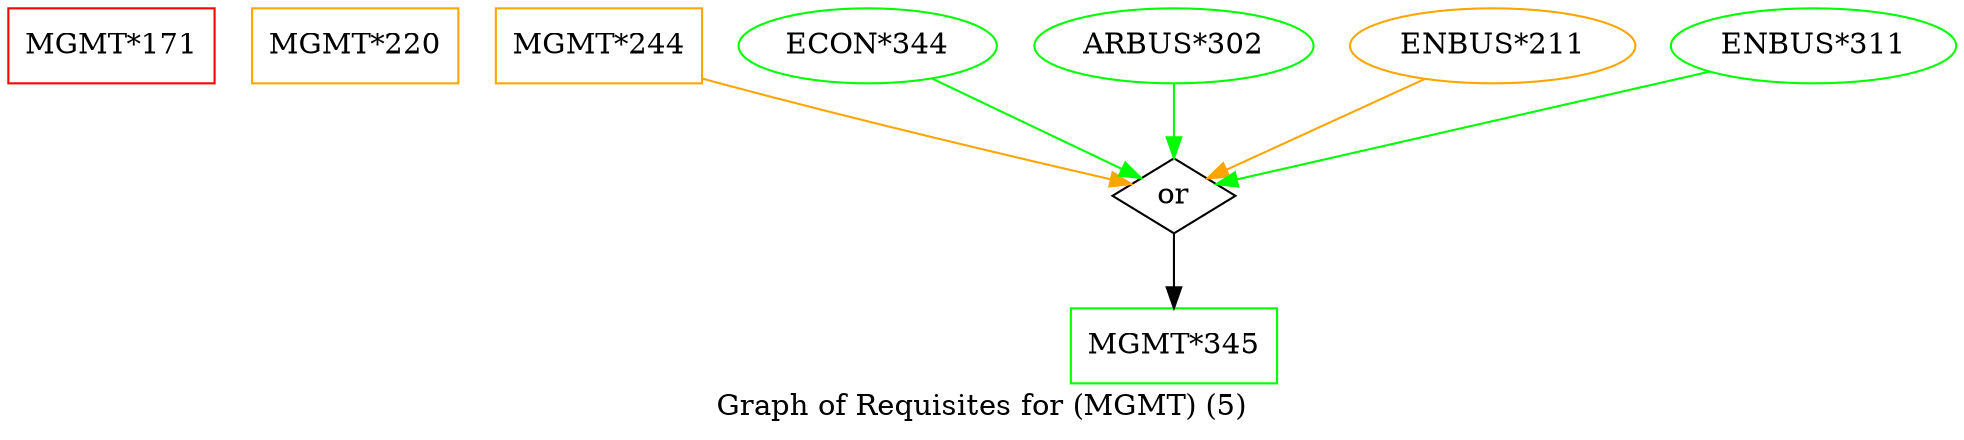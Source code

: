 strict digraph "" {
	graph [bb="0,0,934.74,203",
		label="Graph of Requisites for (MGMT) (5)",
		lheight=0.21,
		lp="467.37,11.5",
		lwidth=3.54
	];
	node [label="\N"];
	"MGMT*171"	[color=red,
		height=0.5,
		pos="49.5,185",
		shape=box,
		width=1.375];
	"MGMT*220"	[color=orange,
		height=0.5,
		pos="166.5,185",
		shape=box,
		width=1.375];
	"MGMT*244"	[color=orange,
		height=0.5,
		pos="283.5,185",
		shape=box,
		width=1.375];
	or335	[height=0.5,
		label=or,
		pos="559.5,113",
		shape=diamond,
		width=0.81703];
	"MGMT*244" -> or335	[color=orange,
		pos="e,538.98,118.65 333.13,169.29 335.96,168.5 338.76,167.73 341.5,167 408.09,149.16 486.81,130.65 529.06,120.93"];
	"MGMT*345"	[color=green,
		height=0.5,
		pos="559.5,41",
		shape=box,
		width=1.375];
	or335 -> "MGMT*345"	[pos="e,559.5,59.104 559.5,94.697 559.5,86.983 559.5,77.712 559.5,69.112"];
	"ECON*344"	[color=green,
		height=0.5,
		pos="412.5,185",
		width=1.7151];
	"ECON*344" -> or335	[color=green,
		pos="e,543.67,121.54 443.32,169.33 470.37,156.44 509.23,137.94 534.42,125.94"];
	"ARBUS*302"	[color=green,
		height=0.5,
		pos="559.5,185",
		width=1.8596];
	"ARBUS*302" -> or335	[color=green,
		pos="e,559.5,131.1 559.5,166.7 559.5,158.98 559.5,149.71 559.5,141.11"];
	"ENBUS*211"	[color=orange,
		height=0.5,
		pos="712.5,185",
		width=1.8957];
	"ENBUS*211" -> or335	[color=orange,
		pos="e,575.49,121.31 680.05,169.15 651.58,156.13 610.77,137.46 584.7,125.53"];
	"ENBUS*311"	[color=green,
		height=0.5,
		pos="866.5,185",
		width=1.8957];
	"ENBUS*311" -> or335	[color=green,
		pos="e,579.82,118.63 816.49,172.6 752.14,157.92 642.36,132.89 589.58,120.86"];
}
